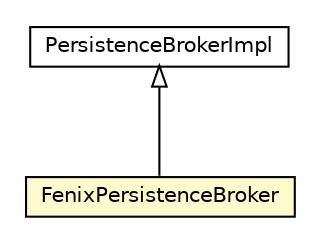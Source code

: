 #!/usr/local/bin/dot
#
# Class diagram 
# Generated by UMLGraph version 5.1 (http://www.umlgraph.org/)
#

digraph G {
	edge [fontname="Helvetica",fontsize=10,labelfontname="Helvetica",labelfontsize=10];
	node [fontname="Helvetica",fontsize=10,shape=plaintext];
	nodesep=0.25;
	ranksep=0.5;
	// org.apache.ojb.broker.core.FenixPersistenceBroker
	c123104 [label=<<table title="org.apache.ojb.broker.core.FenixPersistenceBroker" border="0" cellborder="1" cellspacing="0" cellpadding="2" port="p" bgcolor="lemonChiffon" href="./FenixPersistenceBroker.html">
		<tr><td><table border="0" cellspacing="0" cellpadding="1">
<tr><td align="center" balign="center"> FenixPersistenceBroker </td></tr>
		</table></td></tr>
		</table>>, fontname="Helvetica", fontcolor="black", fontsize=10.0];
	//org.apache.ojb.broker.core.FenixPersistenceBroker extends org.apache.ojb.broker.core.PersistenceBrokerImpl
	c123178:p -> c123104:p [dir=back,arrowtail=empty];
	// org.apache.ojb.broker.core.PersistenceBrokerImpl
	c123178 [label=<<table title="org.apache.ojb.broker.core.PersistenceBrokerImpl" border="0" cellborder="1" cellspacing="0" cellpadding="2" port="p" href="http://java.sun.com/j2se/1.4.2/docs/api/org/apache/ojb/broker/core/PersistenceBrokerImpl.html">
		<tr><td><table border="0" cellspacing="0" cellpadding="1">
<tr><td align="center" balign="center"> PersistenceBrokerImpl </td></tr>
		</table></td></tr>
		</table>>, fontname="Helvetica", fontcolor="black", fontsize=10.0];
}

